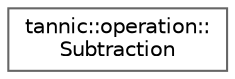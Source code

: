 digraph "Graphical Class Hierarchy"
{
 // LATEX_PDF_SIZE
  bgcolor="transparent";
  edge [fontname=Helvetica,fontsize=10,labelfontname=Helvetica,labelfontsize=10];
  node [fontname=Helvetica,fontsize=10,shape=box,height=0.2,width=0.4];
  rankdir="LR";
  Node0 [id="Node000000",label="tannic::operation::\lSubtraction",height=0.2,width=0.4,color="grey40", fillcolor="white", style="filled",URL="$d6/de5/structtannic_1_1operation_1_1Subtraction.html",tooltip=" "];
}
